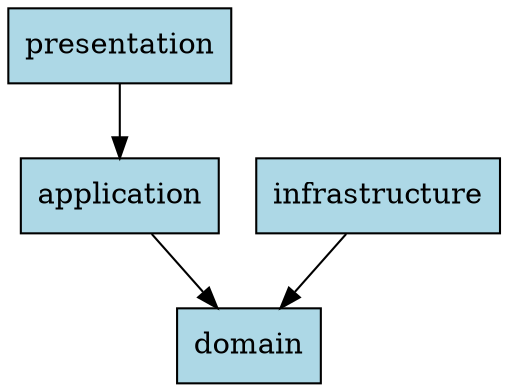 digraph ArchitectureDependencies {
  rankdir=TB;
  node [shape=box, style=filled, fillcolor=lightblue];
  node0 [label="domain"];
  node1 [label="application"];
  node2 [label="infrastructure"];
  node3 [label="presentation"];
  node1 -> node0;
  node2 -> node0;
  node3 -> node1;
}
